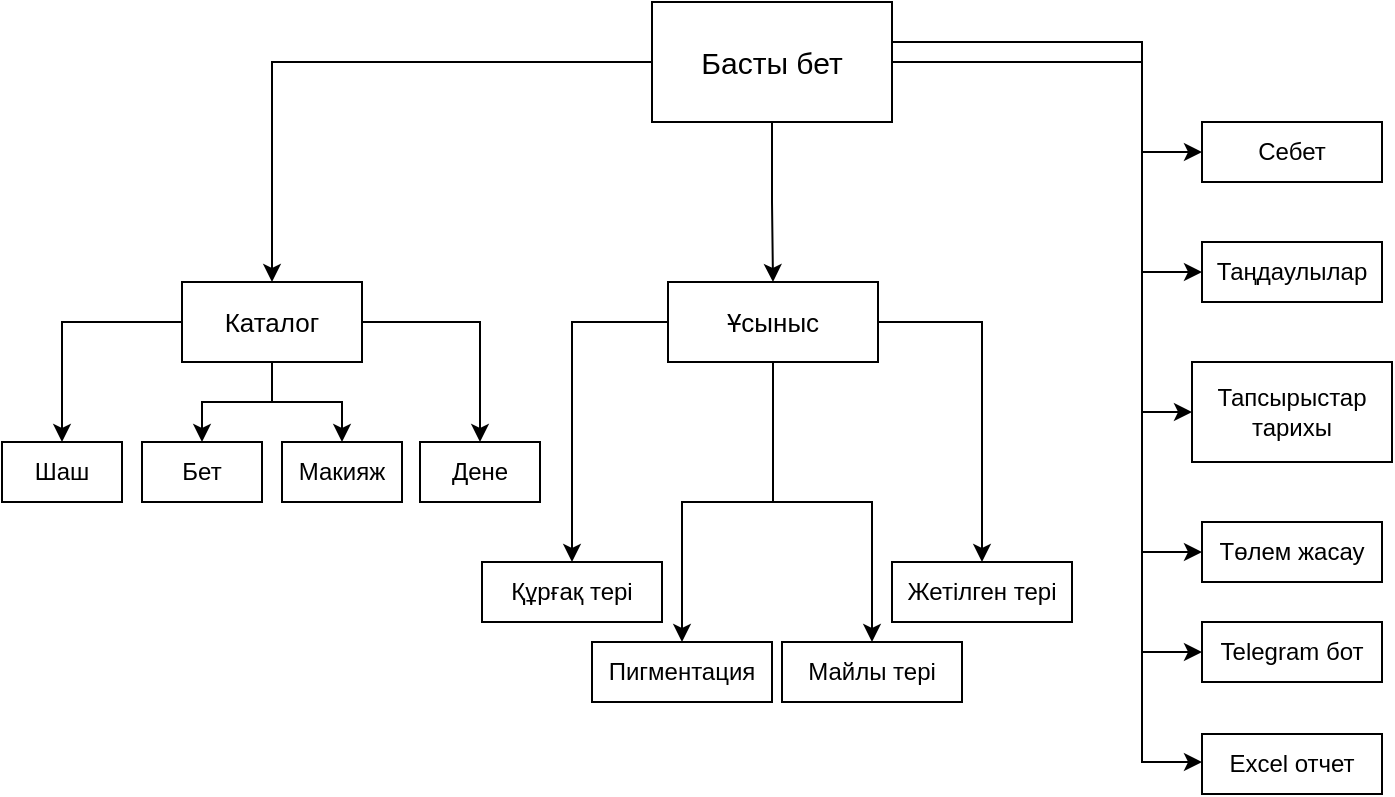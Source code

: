 <mxfile version="24.4.0" type="github">
  <diagram id="R2lEEEUBdFMjLlhIrx00" name="Page-1">
    <mxGraphModel dx="1158" dy="688" grid="1" gridSize="10" guides="1" tooltips="1" connect="1" arrows="1" fold="1" page="1" pageScale="1" pageWidth="850" pageHeight="1100" math="0" shadow="0" extFonts="Permanent Marker^https://fonts.googleapis.com/css?family=Permanent+Marker">
      <root>
        <mxCell id="0" />
        <mxCell id="1" parent="0" />
        <mxCell id="g_EI7YVe0GQRFY-haq2a-13" style="edgeStyle=orthogonalEdgeStyle;rounded=0;orthogonalLoop=1;jettySize=auto;html=1;" parent="1" source="g_EI7YVe0GQRFY-haq2a-2" target="g_EI7YVe0GQRFY-haq2a-3" edge="1">
          <mxGeometry relative="1" as="geometry" />
        </mxCell>
        <mxCell id="g_EI7YVe0GQRFY-haq2a-15" style="edgeStyle=orthogonalEdgeStyle;rounded=0;orthogonalLoop=1;jettySize=auto;html=1;" parent="1" source="g_EI7YVe0GQRFY-haq2a-2" target="g_EI7YVe0GQRFY-haq2a-14" edge="1">
          <mxGeometry relative="1" as="geometry" />
        </mxCell>
        <mxCell id="g_EI7YVe0GQRFY-haq2a-31" style="edgeStyle=orthogonalEdgeStyle;rounded=0;orthogonalLoop=1;jettySize=auto;html=1;" parent="1" source="g_EI7YVe0GQRFY-haq2a-2" target="g_EI7YVe0GQRFY-haq2a-25" edge="1">
          <mxGeometry relative="1" as="geometry">
            <Array as="points">
              <mxPoint x="610" y="90" />
              <mxPoint x="610" y="135" />
            </Array>
          </mxGeometry>
        </mxCell>
        <mxCell id="g_EI7YVe0GQRFY-haq2a-32" style="edgeStyle=orthogonalEdgeStyle;rounded=0;orthogonalLoop=1;jettySize=auto;html=1;" parent="1" source="g_EI7YVe0GQRFY-haq2a-2" target="g_EI7YVe0GQRFY-haq2a-26" edge="1">
          <mxGeometry relative="1" as="geometry">
            <Array as="points">
              <mxPoint x="610" y="90" />
              <mxPoint x="610" y="195" />
            </Array>
          </mxGeometry>
        </mxCell>
        <mxCell id="g_EI7YVe0GQRFY-haq2a-33" style="edgeStyle=orthogonalEdgeStyle;rounded=0;orthogonalLoop=1;jettySize=auto;html=1;" parent="1" source="g_EI7YVe0GQRFY-haq2a-2" target="g_EI7YVe0GQRFY-haq2a-27" edge="1">
          <mxGeometry relative="1" as="geometry">
            <Array as="points">
              <mxPoint x="610" y="90" />
              <mxPoint x="610" y="265" />
            </Array>
          </mxGeometry>
        </mxCell>
        <mxCell id="g_EI7YVe0GQRFY-haq2a-34" style="edgeStyle=orthogonalEdgeStyle;rounded=0;orthogonalLoop=1;jettySize=auto;html=1;" parent="1" source="g_EI7YVe0GQRFY-haq2a-2" target="g_EI7YVe0GQRFY-haq2a-29" edge="1">
          <mxGeometry relative="1" as="geometry">
            <Array as="points">
              <mxPoint x="610" y="90" />
              <mxPoint x="610" y="335" />
            </Array>
          </mxGeometry>
        </mxCell>
        <mxCell id="g_EI7YVe0GQRFY-haq2a-35" style="edgeStyle=orthogonalEdgeStyle;rounded=0;orthogonalLoop=1;jettySize=auto;html=1;" parent="1" source="g_EI7YVe0GQRFY-haq2a-2" target="g_EI7YVe0GQRFY-haq2a-30" edge="1">
          <mxGeometry relative="1" as="geometry">
            <Array as="points">
              <mxPoint x="610" y="90" />
              <mxPoint x="610" y="385" />
            </Array>
          </mxGeometry>
        </mxCell>
        <mxCell id="g_EI7YVe0GQRFY-haq2a-2" value="&lt;font style=&quot;font-size: 15px;&quot;&gt;Басты бет&lt;/font&gt;" style="rounded=0;whiteSpace=wrap;html=1;" parent="1" vertex="1">
          <mxGeometry x="365" y="60" width="120" height="60" as="geometry" />
        </mxCell>
        <mxCell id="g_EI7YVe0GQRFY-haq2a-8" style="edgeStyle=orthogonalEdgeStyle;rounded=0;orthogonalLoop=1;jettySize=auto;html=1;" parent="1" source="g_EI7YVe0GQRFY-haq2a-3" target="g_EI7YVe0GQRFY-haq2a-7" edge="1">
          <mxGeometry relative="1" as="geometry" />
        </mxCell>
        <mxCell id="g_EI7YVe0GQRFY-haq2a-10" style="edgeStyle=orthogonalEdgeStyle;rounded=0;orthogonalLoop=1;jettySize=auto;html=1;" parent="1" source="g_EI7YVe0GQRFY-haq2a-3" target="g_EI7YVe0GQRFY-haq2a-4" edge="1">
          <mxGeometry relative="1" as="geometry" />
        </mxCell>
        <mxCell id="g_EI7YVe0GQRFY-haq2a-11" style="edgeStyle=orthogonalEdgeStyle;rounded=0;orthogonalLoop=1;jettySize=auto;html=1;" parent="1" source="g_EI7YVe0GQRFY-haq2a-3" target="g_EI7YVe0GQRFY-haq2a-5" edge="1">
          <mxGeometry relative="1" as="geometry" />
        </mxCell>
        <mxCell id="g_EI7YVe0GQRFY-haq2a-12" style="edgeStyle=orthogonalEdgeStyle;rounded=0;orthogonalLoop=1;jettySize=auto;html=1;" parent="1" source="g_EI7YVe0GQRFY-haq2a-3" target="g_EI7YVe0GQRFY-haq2a-6" edge="1">
          <mxGeometry relative="1" as="geometry" />
        </mxCell>
        <mxCell id="g_EI7YVe0GQRFY-haq2a-3" value="&lt;font style=&quot;font-size: 13px;&quot;&gt;Каталог&lt;/font&gt;" style="rounded=0;whiteSpace=wrap;html=1;" parent="1" vertex="1">
          <mxGeometry x="130" y="200" width="90" height="40" as="geometry" />
        </mxCell>
        <mxCell id="g_EI7YVe0GQRFY-haq2a-4" value="Бет" style="rounded=0;whiteSpace=wrap;html=1;" parent="1" vertex="1">
          <mxGeometry x="110" y="280" width="60" height="30" as="geometry" />
        </mxCell>
        <mxCell id="g_EI7YVe0GQRFY-haq2a-5" value="Макияж" style="rounded=0;whiteSpace=wrap;html=1;" parent="1" vertex="1">
          <mxGeometry x="180" y="280" width="60" height="30" as="geometry" />
        </mxCell>
        <mxCell id="g_EI7YVe0GQRFY-haq2a-6" value="Дене" style="rounded=0;whiteSpace=wrap;html=1;" parent="1" vertex="1">
          <mxGeometry x="249" y="280" width="60" height="30" as="geometry" />
        </mxCell>
        <mxCell id="g_EI7YVe0GQRFY-haq2a-7" value="Шаш" style="rounded=0;whiteSpace=wrap;html=1;" parent="1" vertex="1">
          <mxGeometry x="40" y="280" width="60" height="30" as="geometry" />
        </mxCell>
        <mxCell id="g_EI7YVe0GQRFY-haq2a-20" style="edgeStyle=orthogonalEdgeStyle;rounded=0;orthogonalLoop=1;jettySize=auto;html=1;" parent="1" source="g_EI7YVe0GQRFY-haq2a-14" target="g_EI7YVe0GQRFY-haq2a-16" edge="1">
          <mxGeometry relative="1" as="geometry" />
        </mxCell>
        <mxCell id="g_EI7YVe0GQRFY-haq2a-21" style="edgeStyle=orthogonalEdgeStyle;rounded=0;orthogonalLoop=1;jettySize=auto;html=1;" parent="1" source="g_EI7YVe0GQRFY-haq2a-14" target="g_EI7YVe0GQRFY-haq2a-17" edge="1">
          <mxGeometry relative="1" as="geometry" />
        </mxCell>
        <mxCell id="g_EI7YVe0GQRFY-haq2a-22" style="edgeStyle=orthogonalEdgeStyle;rounded=0;orthogonalLoop=1;jettySize=auto;html=1;" parent="1" source="g_EI7YVe0GQRFY-haq2a-14" target="g_EI7YVe0GQRFY-haq2a-18" edge="1">
          <mxGeometry relative="1" as="geometry" />
        </mxCell>
        <mxCell id="g_EI7YVe0GQRFY-haq2a-23" style="edgeStyle=orthogonalEdgeStyle;rounded=0;orthogonalLoop=1;jettySize=auto;html=1;" parent="1" source="g_EI7YVe0GQRFY-haq2a-14" target="g_EI7YVe0GQRFY-haq2a-19" edge="1">
          <mxGeometry relative="1" as="geometry" />
        </mxCell>
        <mxCell id="g_EI7YVe0GQRFY-haq2a-14" value="&lt;font style=&quot;font-size: 13px;&quot;&gt;Ұсыныс&lt;/font&gt;" style="rounded=0;whiteSpace=wrap;html=1;" parent="1" vertex="1">
          <mxGeometry x="373" y="200" width="105" height="40" as="geometry" />
        </mxCell>
        <mxCell id="g_EI7YVe0GQRFY-haq2a-16" value="Құрғақ тері" style="rounded=0;whiteSpace=wrap;html=1;" parent="1" vertex="1">
          <mxGeometry x="280" y="340" width="90" height="30" as="geometry" />
        </mxCell>
        <mxCell id="g_EI7YVe0GQRFY-haq2a-17" value="Жетілген тері" style="rounded=0;whiteSpace=wrap;html=1;" parent="1" vertex="1">
          <mxGeometry x="485" y="340" width="90" height="30" as="geometry" />
        </mxCell>
        <mxCell id="g_EI7YVe0GQRFY-haq2a-18" value="Майлы тері" style="rounded=0;whiteSpace=wrap;html=1;" parent="1" vertex="1">
          <mxGeometry x="430" y="380" width="90" height="30" as="geometry" />
        </mxCell>
        <mxCell id="g_EI7YVe0GQRFY-haq2a-19" value="Пигментация" style="rounded=0;whiteSpace=wrap;html=1;" parent="1" vertex="1">
          <mxGeometry x="335" y="380" width="90" height="30" as="geometry" />
        </mxCell>
        <mxCell id="g_EI7YVe0GQRFY-haq2a-25" value="Себет" style="rounded=0;whiteSpace=wrap;html=1;" parent="1" vertex="1">
          <mxGeometry x="640" y="120" width="90" height="30" as="geometry" />
        </mxCell>
        <mxCell id="g_EI7YVe0GQRFY-haq2a-26" value="Таңдаулылар" style="rounded=0;whiteSpace=wrap;html=1;" parent="1" vertex="1">
          <mxGeometry x="640" y="180" width="90" height="30" as="geometry" />
        </mxCell>
        <mxCell id="g_EI7YVe0GQRFY-haq2a-27" value="Тапсырыстар тарихы" style="rounded=0;whiteSpace=wrap;html=1;" parent="1" vertex="1">
          <mxGeometry x="635" y="240" width="100" height="50" as="geometry" />
        </mxCell>
        <mxCell id="g_EI7YVe0GQRFY-haq2a-29" value="Төлем жасау" style="rounded=0;whiteSpace=wrap;html=1;" parent="1" vertex="1">
          <mxGeometry x="640" y="320" width="90" height="30" as="geometry" />
        </mxCell>
        <mxCell id="g_EI7YVe0GQRFY-haq2a-30" value="Telegram бот" style="rounded=0;whiteSpace=wrap;html=1;" parent="1" vertex="1">
          <mxGeometry x="640" y="370" width="90" height="30" as="geometry" />
        </mxCell>
        <mxCell id="6AI2MOPcnMEQSWKcTvWr-1" value="Excel отчет" style="rounded=0;whiteSpace=wrap;html=1;" vertex="1" parent="1">
          <mxGeometry x="640" y="426" width="90" height="30" as="geometry" />
        </mxCell>
        <mxCell id="6AI2MOPcnMEQSWKcTvWr-5" style="edgeStyle=orthogonalEdgeStyle;rounded=0;orthogonalLoop=1;jettySize=auto;html=1;" edge="1" parent="1">
          <mxGeometry relative="1" as="geometry">
            <Array as="points">
              <mxPoint x="610" y="80" />
              <mxPoint x="610" y="440" />
            </Array>
            <mxPoint x="485" y="80" as="sourcePoint" />
            <mxPoint x="640" y="440" as="targetPoint" />
          </mxGeometry>
        </mxCell>
      </root>
    </mxGraphModel>
  </diagram>
</mxfile>
